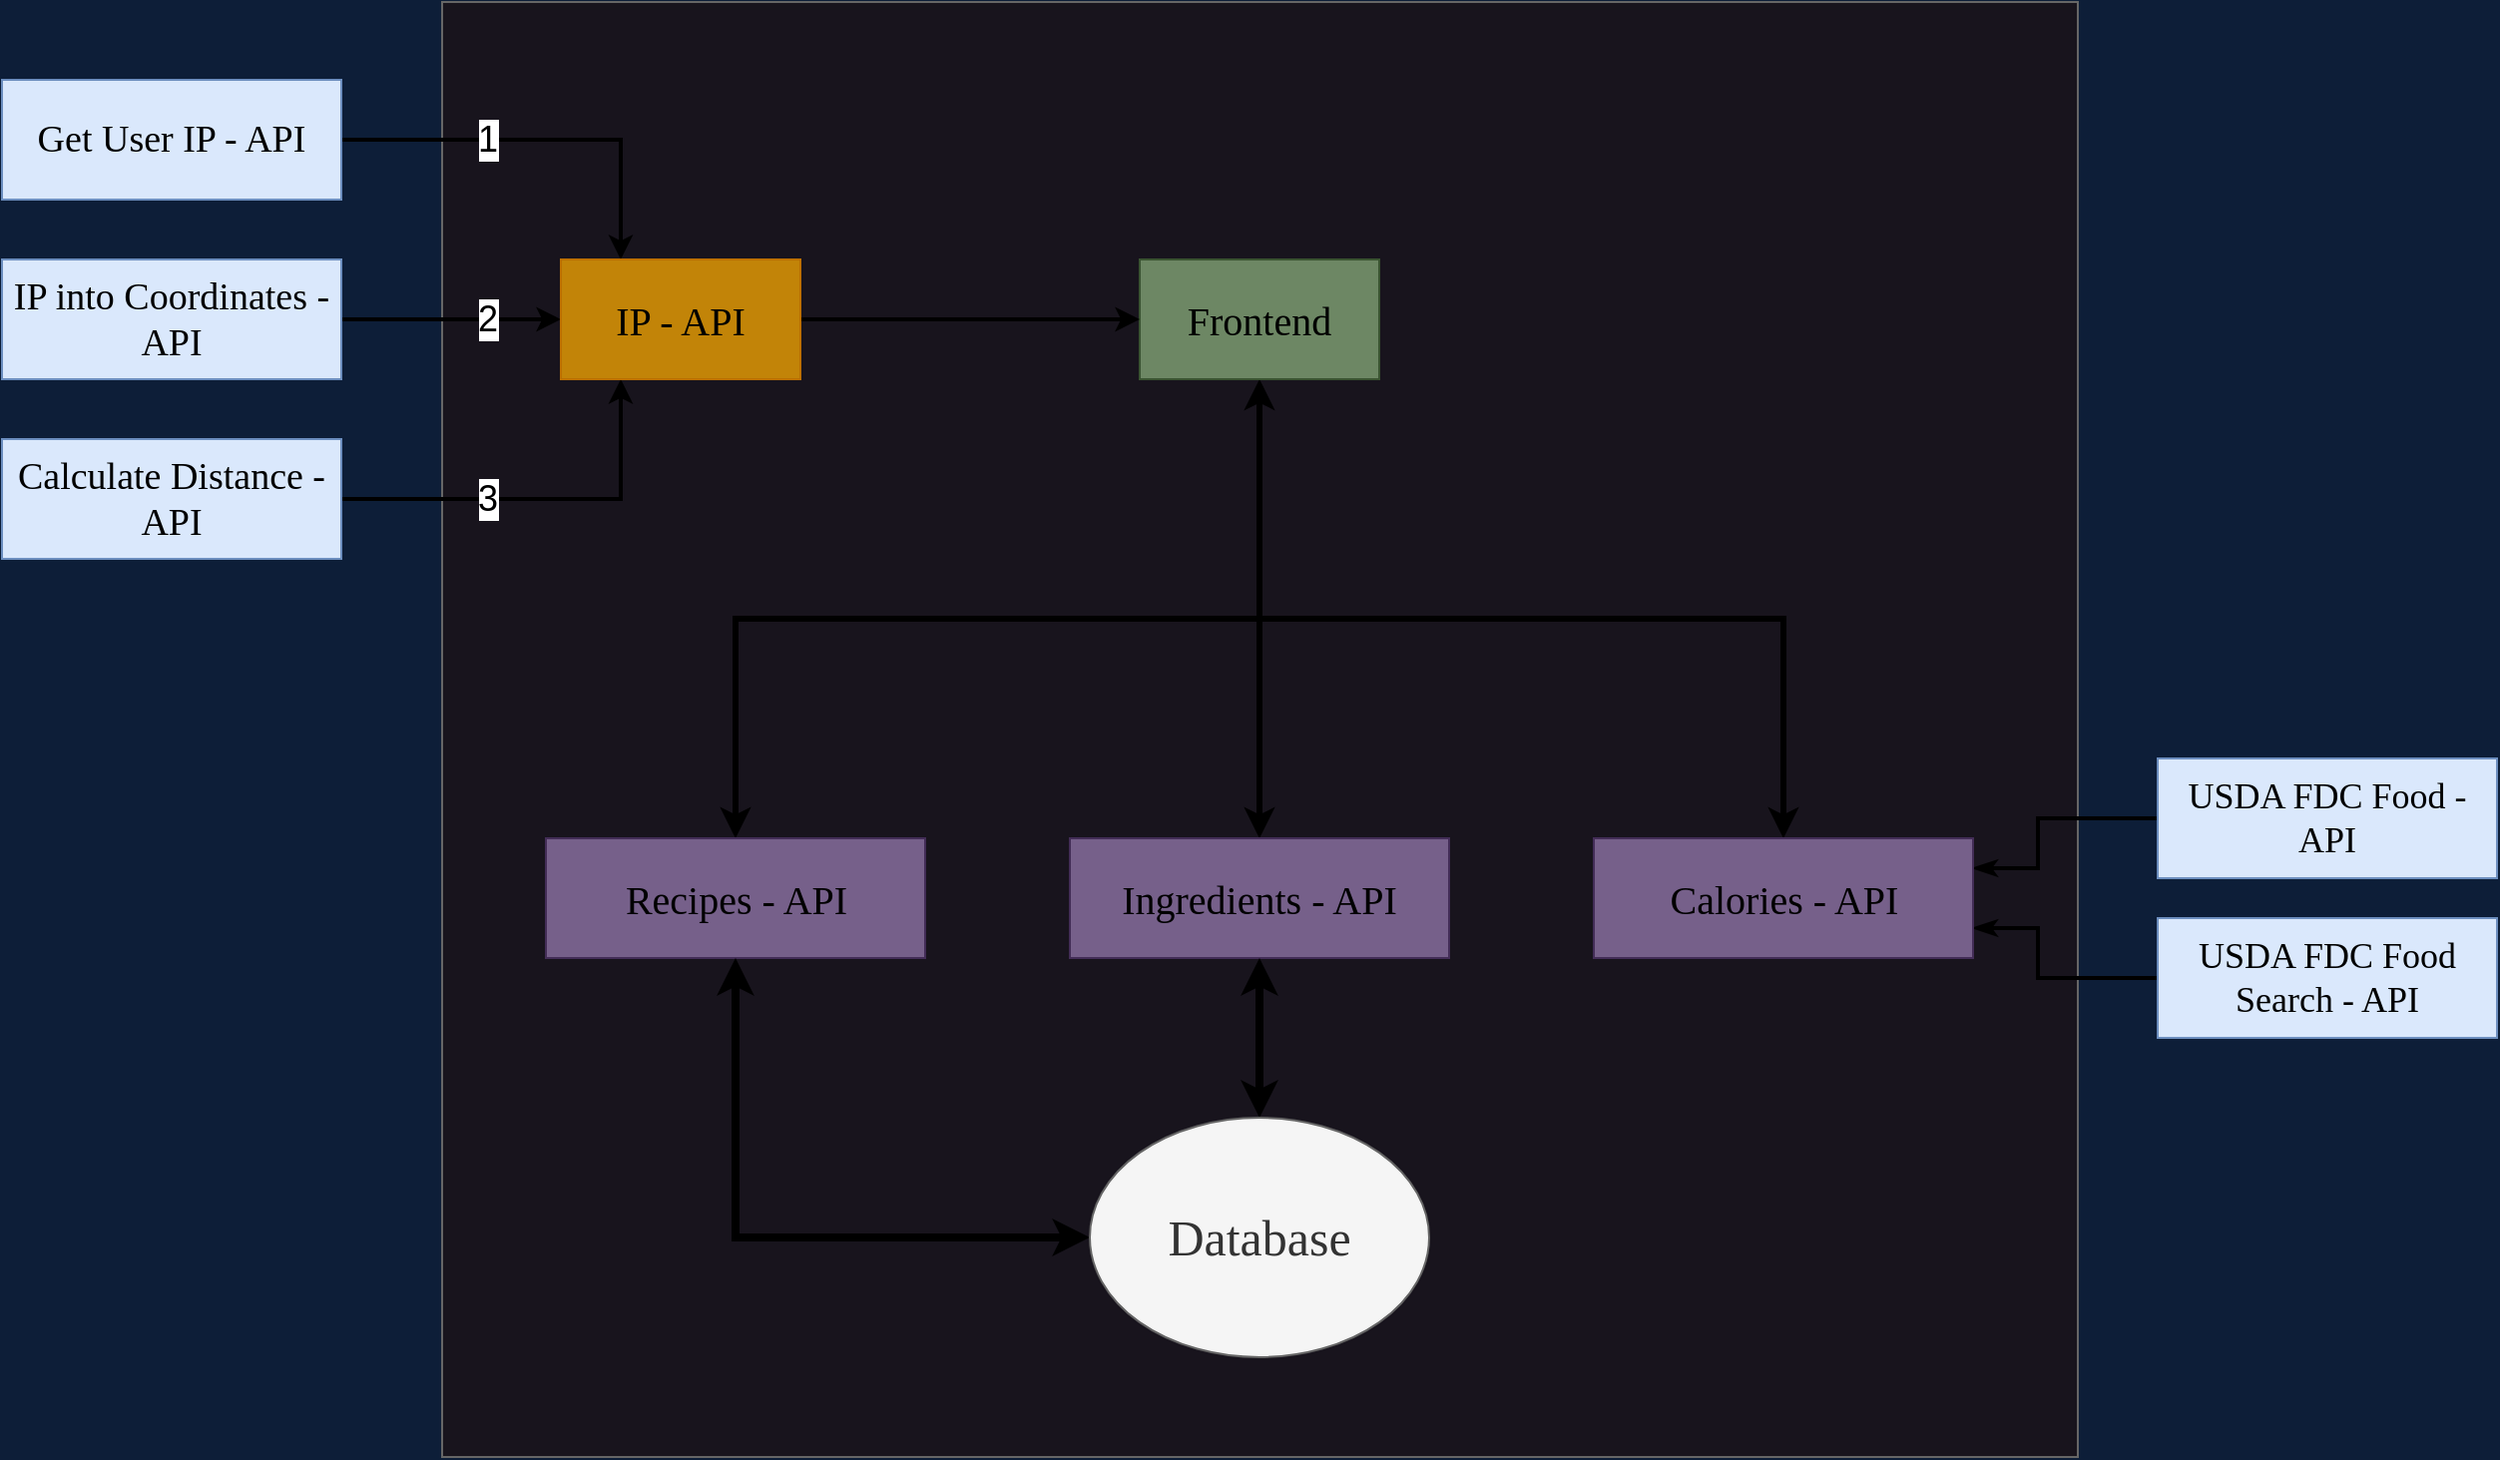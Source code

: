 <mxfile version="21.5.2" type="device">
  <diagram name="Seite-1" id="VZz0ItnqxEzTj_FaeZ-Q">
    <mxGraphModel dx="1728" dy="928" grid="0" gridSize="10" guides="1" tooltips="1" connect="1" arrows="1" fold="1" page="1" pageScale="1" pageWidth="3300" pageHeight="2339" background="#0D1E38" math="0" shadow="0">
      <root>
        <mxCell id="0" />
        <mxCell id="1" parent="0" />
        <mxCell id="BJNJkRzmfPv45xhMf_EX-42" value="" style="rounded=0;whiteSpace=wrap;html=1;fillColor=#18141d;fontColor=#333333;strokeColor=#666666;" vertex="1" parent="1">
          <mxGeometry x="660.5" y="171" width="819.5" height="729" as="geometry" />
        </mxCell>
        <mxCell id="BJNJkRzmfPv45xhMf_EX-31" value="" style="edgeStyle=orthogonalEdgeStyle;rounded=0;orthogonalLoop=1;jettySize=auto;html=1;entryX=0.5;entryY=0;entryDx=0;entryDy=0;startArrow=classic;startFill=1;strokeWidth=3;" edge="1" parent="1" source="BJNJkRzmfPv45xhMf_EX-2" target="BJNJkRzmfPv45xhMf_EX-6">
          <mxGeometry relative="1" as="geometry">
            <mxPoint x="1070" y="430" as="targetPoint" />
          </mxGeometry>
        </mxCell>
        <mxCell id="BJNJkRzmfPv45xhMf_EX-2" value="Frontend" style="rounded=0;whiteSpace=wrap;html=1;fontSize=20;fillColor=#6d8764;strokeColor=#3A5431;fontColor=#000000;fontFamily=Tahoma;" vertex="1" parent="1">
          <mxGeometry x="1010" y="300" width="120" height="60" as="geometry" />
        </mxCell>
        <mxCell id="BJNJkRzmfPv45xhMf_EX-16" style="edgeStyle=orthogonalEdgeStyle;rounded=0;orthogonalLoop=1;jettySize=auto;html=1;entryX=0;entryY=0.5;entryDx=0;entryDy=0;strokeWidth=2;" edge="1" parent="1" source="BJNJkRzmfPv45xhMf_EX-3" target="BJNJkRzmfPv45xhMf_EX-2">
          <mxGeometry relative="1" as="geometry" />
        </mxCell>
        <mxCell id="BJNJkRzmfPv45xhMf_EX-17" style="edgeStyle=orthogonalEdgeStyle;rounded=0;orthogonalLoop=1;jettySize=auto;html=1;entryX=1;entryY=0.5;entryDx=0;entryDy=0;startArrow=classic;startFill=1;exitX=0.25;exitY=0;exitDx=0;exitDy=0;strokeWidth=2;endArrow=none;endFill=0;" edge="1" parent="1" source="BJNJkRzmfPv45xhMf_EX-3" target="BJNJkRzmfPv45xhMf_EX-13">
          <mxGeometry relative="1" as="geometry">
            <mxPoint x="780" y="310" as="sourcePoint" />
            <mxPoint x="660" y="220" as="targetPoint" />
            <Array as="points">
              <mxPoint x="750" y="240" />
            </Array>
          </mxGeometry>
        </mxCell>
        <mxCell id="BJNJkRzmfPv45xhMf_EX-43" value="1" style="edgeLabel;html=1;align=center;verticalAlign=middle;resizable=0;points=[];fontSize=18;" vertex="1" connectable="0" parent="BJNJkRzmfPv45xhMf_EX-17">
          <mxGeometry x="-0.652" relative="1" as="geometry">
            <mxPoint x="-67" y="-25" as="offset" />
          </mxGeometry>
        </mxCell>
        <mxCell id="BJNJkRzmfPv45xhMf_EX-21" style="edgeStyle=orthogonalEdgeStyle;rounded=0;orthogonalLoop=1;jettySize=auto;html=1;exitX=0;exitY=0.5;exitDx=0;exitDy=0;entryX=1;entryY=0.5;entryDx=0;entryDy=0;startArrow=classic;startFill=1;strokeWidth=2;endArrow=none;endFill=0;" edge="1" parent="1" source="BJNJkRzmfPv45xhMf_EX-3" target="BJNJkRzmfPv45xhMf_EX-14">
          <mxGeometry relative="1" as="geometry" />
        </mxCell>
        <mxCell id="BJNJkRzmfPv45xhMf_EX-26" style="edgeStyle=orthogonalEdgeStyle;rounded=0;orthogonalLoop=1;jettySize=auto;html=1;exitX=0.25;exitY=1;exitDx=0;exitDy=0;entryX=1;entryY=0.5;entryDx=0;entryDy=0;startArrow=classic;startFill=1;strokeWidth=2;endArrow=none;endFill=0;" edge="1" parent="1" source="BJNJkRzmfPv45xhMf_EX-3" target="BJNJkRzmfPv45xhMf_EX-15">
          <mxGeometry relative="1" as="geometry" />
        </mxCell>
        <mxCell id="BJNJkRzmfPv45xhMf_EX-3" value="IP - API" style="rounded=0;whiteSpace=wrap;html=1;fontSize=20;fillColor=#C28408;strokeColor=#BD7000;fontColor=#000000;fontFamily=Tahoma;" vertex="1" parent="1">
          <mxGeometry x="720" y="300" width="120" height="60" as="geometry" />
        </mxCell>
        <mxCell id="BJNJkRzmfPv45xhMf_EX-33" style="edgeStyle=orthogonalEdgeStyle;rounded=0;orthogonalLoop=1;jettySize=auto;html=1;startArrow=classic;startFill=1;endArrow=none;endFill=0;strokeWidth=3;" edge="1" parent="1" source="BJNJkRzmfPv45xhMf_EX-5">
          <mxGeometry relative="1" as="geometry">
            <mxPoint x="1070" y="480.0" as="targetPoint" />
            <Array as="points">
              <mxPoint x="807" y="480" />
            </Array>
          </mxGeometry>
        </mxCell>
        <mxCell id="BJNJkRzmfPv45xhMf_EX-5" value="Recipes - API" style="rounded=0;whiteSpace=wrap;html=1;fontSize=20;fillColor=#76608a;strokeColor=#432D57;fontColor=#000000;fontFamily=Tahoma;" vertex="1" parent="1">
          <mxGeometry x="712.5" y="590" width="190" height="60" as="geometry" />
        </mxCell>
        <mxCell id="BJNJkRzmfPv45xhMf_EX-6" value="Ingredients - API" style="rounded=0;whiteSpace=wrap;html=1;fontSize=20;fillColor=#76608a;strokeColor=#432D57;fontColor=#000000;fontFamily=Tahoma;" vertex="1" parent="1">
          <mxGeometry x="975" y="590" width="190" height="60" as="geometry" />
        </mxCell>
        <mxCell id="BJNJkRzmfPv45xhMf_EX-32" style="edgeStyle=orthogonalEdgeStyle;rounded=0;orthogonalLoop=1;jettySize=auto;html=1;endArrow=none;endFill=0;startArrow=classic;startFill=1;strokeWidth=3;" edge="1" parent="1" source="BJNJkRzmfPv45xhMf_EX-7">
          <mxGeometry relative="1" as="geometry">
            <mxPoint x="1070" y="480" as="targetPoint" />
            <Array as="points">
              <mxPoint x="1333" y="480" />
            </Array>
          </mxGeometry>
        </mxCell>
        <mxCell id="BJNJkRzmfPv45xhMf_EX-39" style="edgeStyle=orthogonalEdgeStyle;rounded=0;orthogonalLoop=1;jettySize=auto;html=1;exitX=1;exitY=0.25;exitDx=0;exitDy=0;endArrow=none;endFill=0;startArrow=classicThin;startFill=1;strokeWidth=2;entryX=0;entryY=0.5;entryDx=0;entryDy=0;" edge="1" parent="1" source="BJNJkRzmfPv45xhMf_EX-7" target="BJNJkRzmfPv45xhMf_EX-36">
          <mxGeometry relative="1" as="geometry">
            <mxPoint x="1520" y="530" as="targetPoint" />
            <Array as="points">
              <mxPoint x="1460" y="605" />
              <mxPoint x="1460" y="580" />
            </Array>
          </mxGeometry>
        </mxCell>
        <mxCell id="BJNJkRzmfPv45xhMf_EX-40" style="edgeStyle=orthogonalEdgeStyle;rounded=0;orthogonalLoop=1;jettySize=auto;html=1;exitX=1;exitY=0.75;exitDx=0;exitDy=0;entryX=0;entryY=0.5;entryDx=0;entryDy=0;strokeWidth=2;startArrow=classicThin;startFill=1;endArrow=none;endFill=0;" edge="1" parent="1" source="BJNJkRzmfPv45xhMf_EX-7" target="BJNJkRzmfPv45xhMf_EX-37">
          <mxGeometry relative="1" as="geometry">
            <Array as="points">
              <mxPoint x="1460" y="635" />
              <mxPoint x="1460" y="660" />
            </Array>
          </mxGeometry>
        </mxCell>
        <mxCell id="BJNJkRzmfPv45xhMf_EX-7" value="Calories - API" style="rounded=0;whiteSpace=wrap;html=1;fontSize=20;fillColor=#76608a;strokeColor=#432D57;fontColor=#000000;fontFamily=Tahoma;" vertex="1" parent="1">
          <mxGeometry x="1237.5" y="590" width="190" height="60" as="geometry" />
        </mxCell>
        <mxCell id="BJNJkRzmfPv45xhMf_EX-11" style="edgeStyle=orthogonalEdgeStyle;rounded=0;orthogonalLoop=1;jettySize=auto;html=1;entryX=0.5;entryY=1;entryDx=0;entryDy=0;strokeWidth=4;startArrow=classic;startFill=1;" edge="1" parent="1" source="BJNJkRzmfPv45xhMf_EX-9" target="BJNJkRzmfPv45xhMf_EX-5">
          <mxGeometry relative="1" as="geometry" />
        </mxCell>
        <mxCell id="BJNJkRzmfPv45xhMf_EX-12" style="edgeStyle=orthogonalEdgeStyle;rounded=0;orthogonalLoop=1;jettySize=auto;html=1;entryX=0.5;entryY=1;entryDx=0;entryDy=0;strokeWidth=4;startArrow=classic;startFill=1;" edge="1" parent="1" source="BJNJkRzmfPv45xhMf_EX-9" target="BJNJkRzmfPv45xhMf_EX-6">
          <mxGeometry relative="1" as="geometry" />
        </mxCell>
        <mxCell id="BJNJkRzmfPv45xhMf_EX-9" value="&lt;font style=&quot;font-size: 25px;&quot;&gt;Database&lt;/font&gt;" style="ellipse;whiteSpace=wrap;html=1;fontFamily=Tahoma;horizontal=1;fontSize=20;fillColor=#f5f5f5;fontColor=#333333;strokeColor=#666666;" vertex="1" parent="1">
          <mxGeometry x="985" y="730" width="170" height="120" as="geometry" />
        </mxCell>
        <mxCell id="BJNJkRzmfPv45xhMf_EX-13" value="Get User IP - API" style="rounded=0;whiteSpace=wrap;html=1;fontSize=19;fillColor=#dae8fc;strokeColor=#6c8ebf;fontFamily=Tahoma;fontColor=#000000;" vertex="1" parent="1">
          <mxGeometry x="440" y="210" width="170" height="60" as="geometry" />
        </mxCell>
        <mxCell id="BJNJkRzmfPv45xhMf_EX-14" value="IP into Coordinates - API" style="rounded=0;whiteSpace=wrap;html=1;fontSize=19;fillColor=#dae8fc;strokeColor=#6c8ebf;fontFamily=Tahoma;fontColor=#000000;" vertex="1" parent="1">
          <mxGeometry x="440" y="300" width="170" height="60" as="geometry" />
        </mxCell>
        <mxCell id="BJNJkRzmfPv45xhMf_EX-15" value="Calculate Distance - API" style="rounded=0;whiteSpace=wrap;html=1;fontSize=19;fillColor=#dae8fc;strokeColor=#6c8ebf;fontFamily=Tahoma;fontColor=#000000;" vertex="1" parent="1">
          <mxGeometry x="440" y="390" width="170" height="60" as="geometry" />
        </mxCell>
        <mxCell id="BJNJkRzmfPv45xhMf_EX-36" value="USDA FDC Food - API" style="rounded=0;whiteSpace=wrap;html=1;fontSize=18;fillColor=#dae8fc;strokeColor=#6c8ebf;fontFamily=Tahoma;fontColor=#000000;" vertex="1" parent="1">
          <mxGeometry x="1520" y="550" width="170" height="60" as="geometry" />
        </mxCell>
        <mxCell id="BJNJkRzmfPv45xhMf_EX-37" value="USDA FDC Food Search - API" style="rounded=0;whiteSpace=wrap;html=1;fontSize=18;fillColor=#dae8fc;strokeColor=#6c8ebf;fontFamily=Tahoma;fontColor=#000000;" vertex="1" parent="1">
          <mxGeometry x="1520" y="630" width="170" height="60" as="geometry" />
        </mxCell>
        <mxCell id="BJNJkRzmfPv45xhMf_EX-46" value="3" style="edgeLabel;html=1;align=center;verticalAlign=middle;resizable=0;points=[];fontSize=18;" vertex="1" connectable="0" parent="1">
          <mxGeometry x="682.003" y="420" as="geometry">
            <mxPoint x="1" as="offset" />
          </mxGeometry>
        </mxCell>
        <mxCell id="BJNJkRzmfPv45xhMf_EX-47" value="2" style="edgeLabel;html=1;align=center;verticalAlign=middle;resizable=0;points=[];fontSize=18;" vertex="1" connectable="0" parent="1">
          <mxGeometry x="683" y="330.0" as="geometry" />
        </mxCell>
      </root>
    </mxGraphModel>
  </diagram>
</mxfile>
